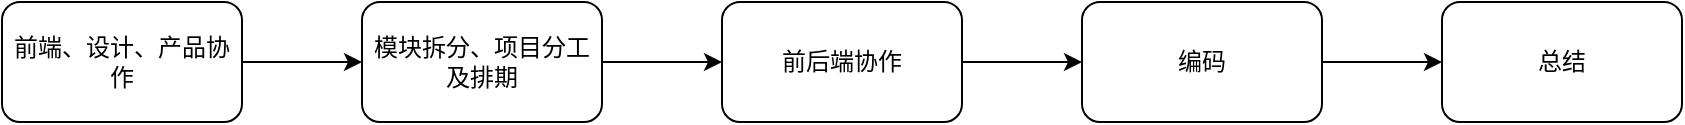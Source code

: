 <mxfile version="14.1.8" type="github">
  <diagram id="3A8dqcClKvY8Iy2FM3Yi" name="Page-1">
    <mxGraphModel dx="1426" dy="420" grid="1" gridSize="10" guides="1" tooltips="1" connect="1" arrows="1" fold="1" page="1" pageScale="1" pageWidth="1600" pageHeight="900" math="0" shadow="0">
      <root>
        <mxCell id="0" />
        <mxCell id="1" parent="0" />
        <mxCell id="6gMDWVlPtUm7GsezcCrF-2" value="前端、设计、产品协作" style="rounded=1;whiteSpace=wrap;html=1;" vertex="1" parent="1">
          <mxGeometry x="40" y="240" width="120" height="60" as="geometry" />
        </mxCell>
        <mxCell id="6gMDWVlPtUm7GsezcCrF-8" style="edgeStyle=orthogonalEdgeStyle;rounded=0;orthogonalLoop=1;jettySize=auto;html=1;" edge="1" parent="1" source="6gMDWVlPtUm7GsezcCrF-6">
          <mxGeometry relative="1" as="geometry">
            <mxPoint x="400" y="270" as="targetPoint" />
          </mxGeometry>
        </mxCell>
        <mxCell id="6gMDWVlPtUm7GsezcCrF-6" value="模块拆分、项目分工及排期" style="rounded=1;whiteSpace=wrap;html=1;" vertex="1" parent="1">
          <mxGeometry x="220" y="240" width="120" height="60" as="geometry" />
        </mxCell>
        <mxCell id="6gMDWVlPtUm7GsezcCrF-7" value="" style="endArrow=classic;html=1;entryX=0;entryY=0.5;entryDx=0;entryDy=0;" edge="1" parent="1" target="6gMDWVlPtUm7GsezcCrF-6">
          <mxGeometry width="50" height="50" relative="1" as="geometry">
            <mxPoint x="160" y="270" as="sourcePoint" />
            <mxPoint x="210" y="220" as="targetPoint" />
            <Array as="points">
              <mxPoint x="160" y="270" />
            </Array>
          </mxGeometry>
        </mxCell>
        <mxCell id="6gMDWVlPtUm7GsezcCrF-12" style="edgeStyle=orthogonalEdgeStyle;rounded=0;orthogonalLoop=1;jettySize=auto;html=1;" edge="1" parent="1" source="6gMDWVlPtUm7GsezcCrF-10" target="6gMDWVlPtUm7GsezcCrF-11">
          <mxGeometry relative="1" as="geometry" />
        </mxCell>
        <mxCell id="6gMDWVlPtUm7GsezcCrF-10" value="前后端协作" style="rounded=1;whiteSpace=wrap;html=1;" vertex="1" parent="1">
          <mxGeometry x="400" y="240" width="120" height="60" as="geometry" />
        </mxCell>
        <mxCell id="6gMDWVlPtUm7GsezcCrF-13" style="edgeStyle=orthogonalEdgeStyle;rounded=0;orthogonalLoop=1;jettySize=auto;html=1;" edge="1" parent="1" source="6gMDWVlPtUm7GsezcCrF-11" target="6gMDWVlPtUm7GsezcCrF-14">
          <mxGeometry relative="1" as="geometry">
            <mxPoint x="770" y="270" as="targetPoint" />
          </mxGeometry>
        </mxCell>
        <mxCell id="6gMDWVlPtUm7GsezcCrF-11" value="编码" style="rounded=1;whiteSpace=wrap;html=1;" vertex="1" parent="1">
          <mxGeometry x="580" y="240" width="120" height="60" as="geometry" />
        </mxCell>
        <mxCell id="6gMDWVlPtUm7GsezcCrF-14" value="总结" style="rounded=1;whiteSpace=wrap;html=1;" vertex="1" parent="1">
          <mxGeometry x="760" y="240" width="120" height="60" as="geometry" />
        </mxCell>
      </root>
    </mxGraphModel>
  </diagram>
</mxfile>
